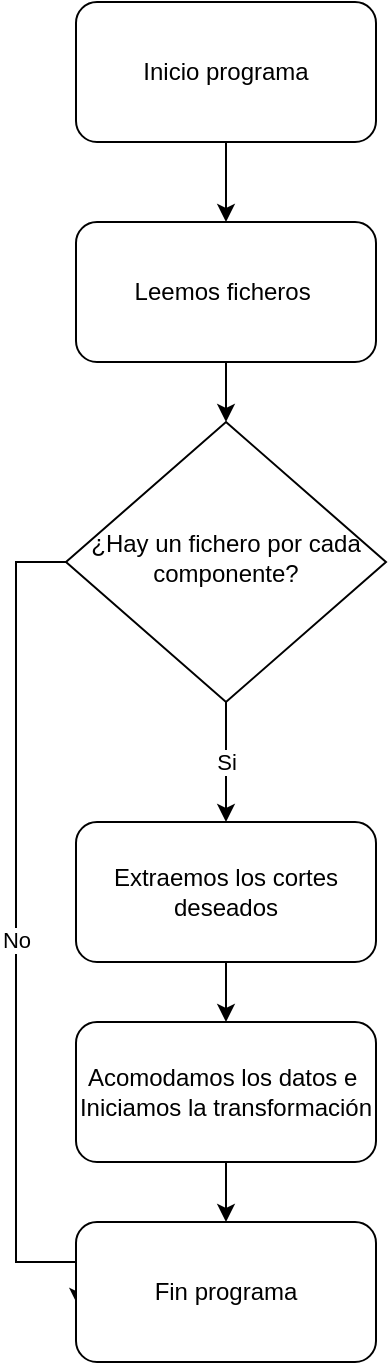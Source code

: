 <mxfile version="24.2.0" type="device">
  <diagram id="C5RBs43oDa-KdzZeNtuy" name="Page-1">
    <mxGraphModel dx="1434" dy="746" grid="1" gridSize="10" guides="1" tooltips="1" connect="1" arrows="1" fold="1" page="1" pageScale="1" pageWidth="827" pageHeight="1169" math="0" shadow="0">
      <root>
        <mxCell id="WIyWlLk6GJQsqaUBKTNV-0" />
        <mxCell id="WIyWlLk6GJQsqaUBKTNV-1" parent="WIyWlLk6GJQsqaUBKTNV-0" />
        <mxCell id="BcTdu54hVGldFNh4q3Kt-4" style="edgeStyle=orthogonalEdgeStyle;rounded=0;orthogonalLoop=1;jettySize=auto;html=1;exitX=0.5;exitY=1;exitDx=0;exitDy=0;entryX=0.5;entryY=0;entryDx=0;entryDy=0;" edge="1" parent="WIyWlLk6GJQsqaUBKTNV-1" source="BcTdu54hVGldFNh4q3Kt-13" target="BcTdu54hVGldFNh4q3Kt-14">
          <mxGeometry relative="1" as="geometry">
            <mxPoint x="390" y="120" as="sourcePoint" />
            <mxPoint x="390" y="160" as="targetPoint" />
          </mxGeometry>
        </mxCell>
        <mxCell id="BcTdu54hVGldFNh4q3Kt-12" style="edgeStyle=orthogonalEdgeStyle;rounded=0;orthogonalLoop=1;jettySize=auto;html=1;entryX=0.5;entryY=0;entryDx=0;entryDy=0;" edge="1" parent="WIyWlLk6GJQsqaUBKTNV-1" source="WIyWlLk6GJQsqaUBKTNV-12" target="BcTdu54hVGldFNh4q3Kt-8">
          <mxGeometry relative="1" as="geometry">
            <mxPoint x="395" y="560" as="targetPoint" />
          </mxGeometry>
        </mxCell>
        <mxCell id="WIyWlLk6GJQsqaUBKTNV-12" value="Extraemos los cortes deseados" style="rounded=1;whiteSpace=wrap;html=1;fontSize=12;glass=0;strokeWidth=1;shadow=0;" parent="WIyWlLk6GJQsqaUBKTNV-1" vertex="1">
          <mxGeometry x="320" y="450" width="150" height="70" as="geometry" />
        </mxCell>
        <mxCell id="BcTdu54hVGldFNh4q3Kt-5" value="No" style="edgeStyle=orthogonalEdgeStyle;rounded=0;orthogonalLoop=1;jettySize=auto;html=1;entryX=0.007;entryY=0.6;entryDx=0;entryDy=0;exitX=0;exitY=0.5;exitDx=0;exitDy=0;entryPerimeter=0;" edge="1" parent="WIyWlLk6GJQsqaUBKTNV-1" source="BcTdu54hVGldFNh4q3Kt-0" target="BcTdu54hVGldFNh4q3Kt-16">
          <mxGeometry x="0.0" relative="1" as="geometry">
            <mxPoint x="250" y="350" as="sourcePoint" />
            <mxPoint x="275" y="830" as="targetPoint" />
            <Array as="points">
              <mxPoint x="290" y="320" />
              <mxPoint x="290" y="670" />
              <mxPoint x="321" y="670" />
            </Array>
            <mxPoint as="offset" />
          </mxGeometry>
        </mxCell>
        <mxCell id="BcTdu54hVGldFNh4q3Kt-6" value="Si" style="edgeStyle=orthogonalEdgeStyle;rounded=0;orthogonalLoop=1;jettySize=auto;html=1;entryX=0.5;entryY=0;entryDx=0;entryDy=0;" edge="1" parent="WIyWlLk6GJQsqaUBKTNV-1" source="BcTdu54hVGldFNh4q3Kt-0" target="WIyWlLk6GJQsqaUBKTNV-12">
          <mxGeometry relative="1" as="geometry" />
        </mxCell>
        <mxCell id="BcTdu54hVGldFNh4q3Kt-0" value="¿Hay un fichero por cada componente?" style="rhombus;whiteSpace=wrap;html=1;shadow=0;fontFamily=Helvetica;fontSize=12;align=center;strokeWidth=1;spacing=6;spacingTop=-4;" vertex="1" parent="WIyWlLk6GJQsqaUBKTNV-1">
          <mxGeometry x="315" y="250" width="160" height="140" as="geometry" />
        </mxCell>
        <mxCell id="BcTdu54hVGldFNh4q3Kt-9" style="edgeStyle=orthogonalEdgeStyle;rounded=0;orthogonalLoop=1;jettySize=auto;html=1;entryX=0.5;entryY=0;entryDx=0;entryDy=0;" edge="1" parent="WIyWlLk6GJQsqaUBKTNV-1" source="BcTdu54hVGldFNh4q3Kt-8" target="BcTdu54hVGldFNh4q3Kt-16">
          <mxGeometry relative="1" as="geometry">
            <mxPoint x="395" y="800" as="targetPoint" />
          </mxGeometry>
        </mxCell>
        <mxCell id="BcTdu54hVGldFNh4q3Kt-8" value="Acomodamos los datos e&amp;nbsp;&lt;div&gt;Iniciamos la transformación&lt;/div&gt;" style="rounded=1;whiteSpace=wrap;html=1;fontSize=12;glass=0;strokeWidth=1;shadow=0;" vertex="1" parent="WIyWlLk6GJQsqaUBKTNV-1">
          <mxGeometry x="320" y="550" width="150" height="70" as="geometry" />
        </mxCell>
        <mxCell id="BcTdu54hVGldFNh4q3Kt-13" value="Inicio programa" style="rounded=1;whiteSpace=wrap;html=1;fontSize=12;glass=0;strokeWidth=1;shadow=0;" vertex="1" parent="WIyWlLk6GJQsqaUBKTNV-1">
          <mxGeometry x="320" y="40" width="150" height="70" as="geometry" />
        </mxCell>
        <mxCell id="BcTdu54hVGldFNh4q3Kt-15" style="edgeStyle=orthogonalEdgeStyle;rounded=0;orthogonalLoop=1;jettySize=auto;html=1;entryX=0.5;entryY=0;entryDx=0;entryDy=0;" edge="1" parent="WIyWlLk6GJQsqaUBKTNV-1" source="BcTdu54hVGldFNh4q3Kt-14" target="BcTdu54hVGldFNh4q3Kt-0">
          <mxGeometry relative="1" as="geometry" />
        </mxCell>
        <mxCell id="BcTdu54hVGldFNh4q3Kt-14" value="Leemos ficheros&amp;nbsp;" style="rounded=1;whiteSpace=wrap;html=1;fontSize=12;glass=0;strokeWidth=1;shadow=0;" vertex="1" parent="WIyWlLk6GJQsqaUBKTNV-1">
          <mxGeometry x="320" y="150" width="150" height="70" as="geometry" />
        </mxCell>
        <mxCell id="BcTdu54hVGldFNh4q3Kt-16" value="Fin programa" style="rounded=1;whiteSpace=wrap;html=1;fontSize=12;glass=0;strokeWidth=1;shadow=0;" vertex="1" parent="WIyWlLk6GJQsqaUBKTNV-1">
          <mxGeometry x="320" y="650" width="150" height="70" as="geometry" />
        </mxCell>
      </root>
    </mxGraphModel>
  </diagram>
</mxfile>
